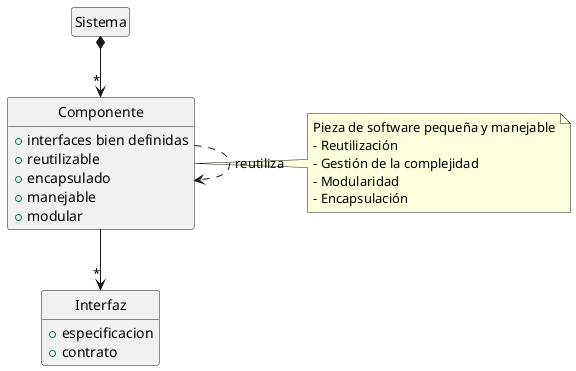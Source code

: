 @startuml rupCaracteristica1

hide circle
hide stereotype
hide empty members

class Sistema
class Componente {
  +interfaces bien definidas
  +reutilizable
  +encapsulado
  +manejable
  +modular
}
class Interfaz {
  +especificacion
  +contrato
}

Sistema *--> "*" Componente
Componente --> "*" Interfaz
Componente ..> Componente : reutiliza

note right of Componente
Pieza de software pequeña y manejable
- Reutilización
- Gestión de la complejidad
- Modularidad
- Encapsulación
end note

@enduml